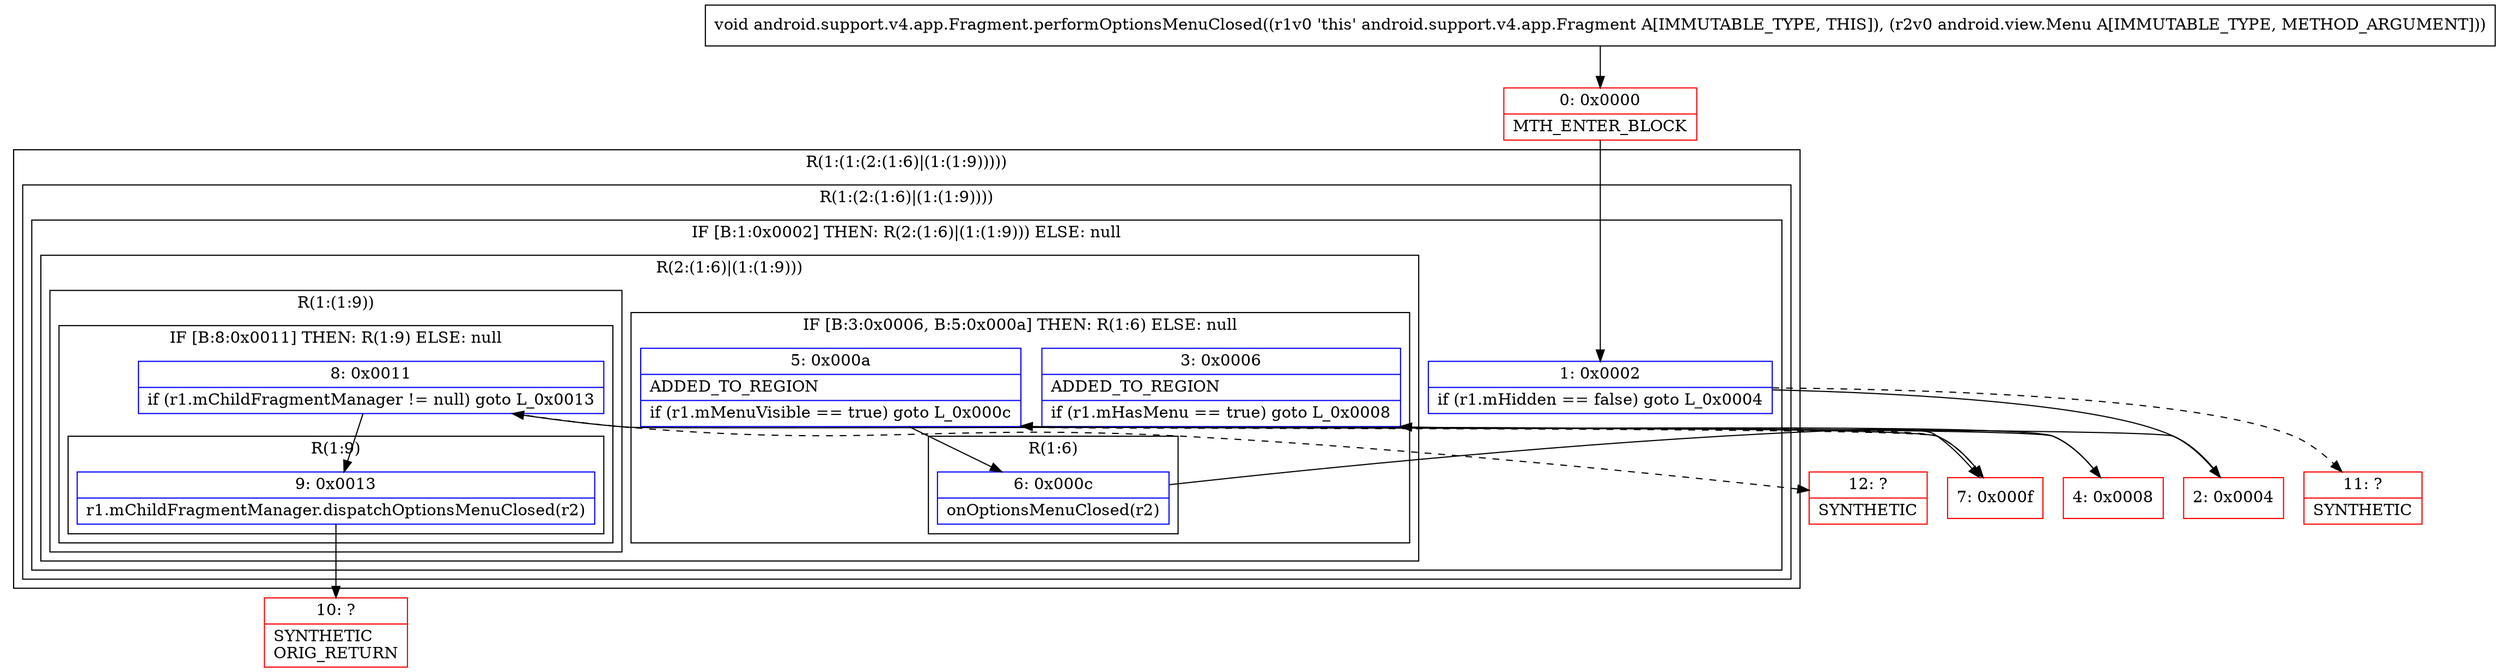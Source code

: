 digraph "CFG forandroid.support.v4.app.Fragment.performOptionsMenuClosed(Landroid\/view\/Menu;)V" {
subgraph cluster_Region_1192523837 {
label = "R(1:(1:(2:(1:6)|(1:(1:9)))))";
node [shape=record,color=blue];
subgraph cluster_Region_1024257258 {
label = "R(1:(2:(1:6)|(1:(1:9))))";
node [shape=record,color=blue];
subgraph cluster_IfRegion_132665063 {
label = "IF [B:1:0x0002] THEN: R(2:(1:6)|(1:(1:9))) ELSE: null";
node [shape=record,color=blue];
Node_1 [shape=record,label="{1\:\ 0x0002|if (r1.mHidden == false) goto L_0x0004\l}"];
subgraph cluster_Region_1621555389 {
label = "R(2:(1:6)|(1:(1:9)))";
node [shape=record,color=blue];
subgraph cluster_IfRegion_77046020 {
label = "IF [B:3:0x0006, B:5:0x000a] THEN: R(1:6) ELSE: null";
node [shape=record,color=blue];
Node_3 [shape=record,label="{3\:\ 0x0006|ADDED_TO_REGION\l|if (r1.mHasMenu == true) goto L_0x0008\l}"];
Node_5 [shape=record,label="{5\:\ 0x000a|ADDED_TO_REGION\l|if (r1.mMenuVisible == true) goto L_0x000c\l}"];
subgraph cluster_Region_1579579072 {
label = "R(1:6)";
node [shape=record,color=blue];
Node_6 [shape=record,label="{6\:\ 0x000c|onOptionsMenuClosed(r2)\l}"];
}
}
subgraph cluster_Region_461145237 {
label = "R(1:(1:9))";
node [shape=record,color=blue];
subgraph cluster_IfRegion_1288238167 {
label = "IF [B:8:0x0011] THEN: R(1:9) ELSE: null";
node [shape=record,color=blue];
Node_8 [shape=record,label="{8\:\ 0x0011|if (r1.mChildFragmentManager != null) goto L_0x0013\l}"];
subgraph cluster_Region_1978594123 {
label = "R(1:9)";
node [shape=record,color=blue];
Node_9 [shape=record,label="{9\:\ 0x0013|r1.mChildFragmentManager.dispatchOptionsMenuClosed(r2)\l}"];
}
}
}
}
}
}
}
Node_0 [shape=record,color=red,label="{0\:\ 0x0000|MTH_ENTER_BLOCK\l}"];
Node_2 [shape=record,color=red,label="{2\:\ 0x0004}"];
Node_4 [shape=record,color=red,label="{4\:\ 0x0008}"];
Node_7 [shape=record,color=red,label="{7\:\ 0x000f}"];
Node_10 [shape=record,color=red,label="{10\:\ ?|SYNTHETIC\lORIG_RETURN\l}"];
Node_11 [shape=record,color=red,label="{11\:\ ?|SYNTHETIC\l}"];
Node_12 [shape=record,color=red,label="{12\:\ ?|SYNTHETIC\l}"];
MethodNode[shape=record,label="{void android.support.v4.app.Fragment.performOptionsMenuClosed((r1v0 'this' android.support.v4.app.Fragment A[IMMUTABLE_TYPE, THIS]), (r2v0 android.view.Menu A[IMMUTABLE_TYPE, METHOD_ARGUMENT])) }"];
MethodNode -> Node_0;
Node_1 -> Node_2;
Node_1 -> Node_11[style=dashed];
Node_3 -> Node_4;
Node_3 -> Node_7[style=dashed];
Node_5 -> Node_6;
Node_5 -> Node_7[style=dashed];
Node_6 -> Node_7;
Node_8 -> Node_9;
Node_8 -> Node_12[style=dashed];
Node_9 -> Node_10;
Node_0 -> Node_1;
Node_2 -> Node_3;
Node_4 -> Node_5;
Node_7 -> Node_8;
}

